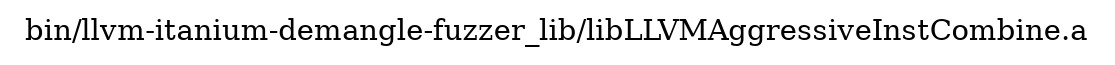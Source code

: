 digraph "bin/llvm-itanium-demangle-fuzzer_lib/libLLVMAggressiveInstCombine.a" {
	label="bin/llvm-itanium-demangle-fuzzer_lib/libLLVMAggressiveInstCombine.a";
	rankdir=LR;

}
